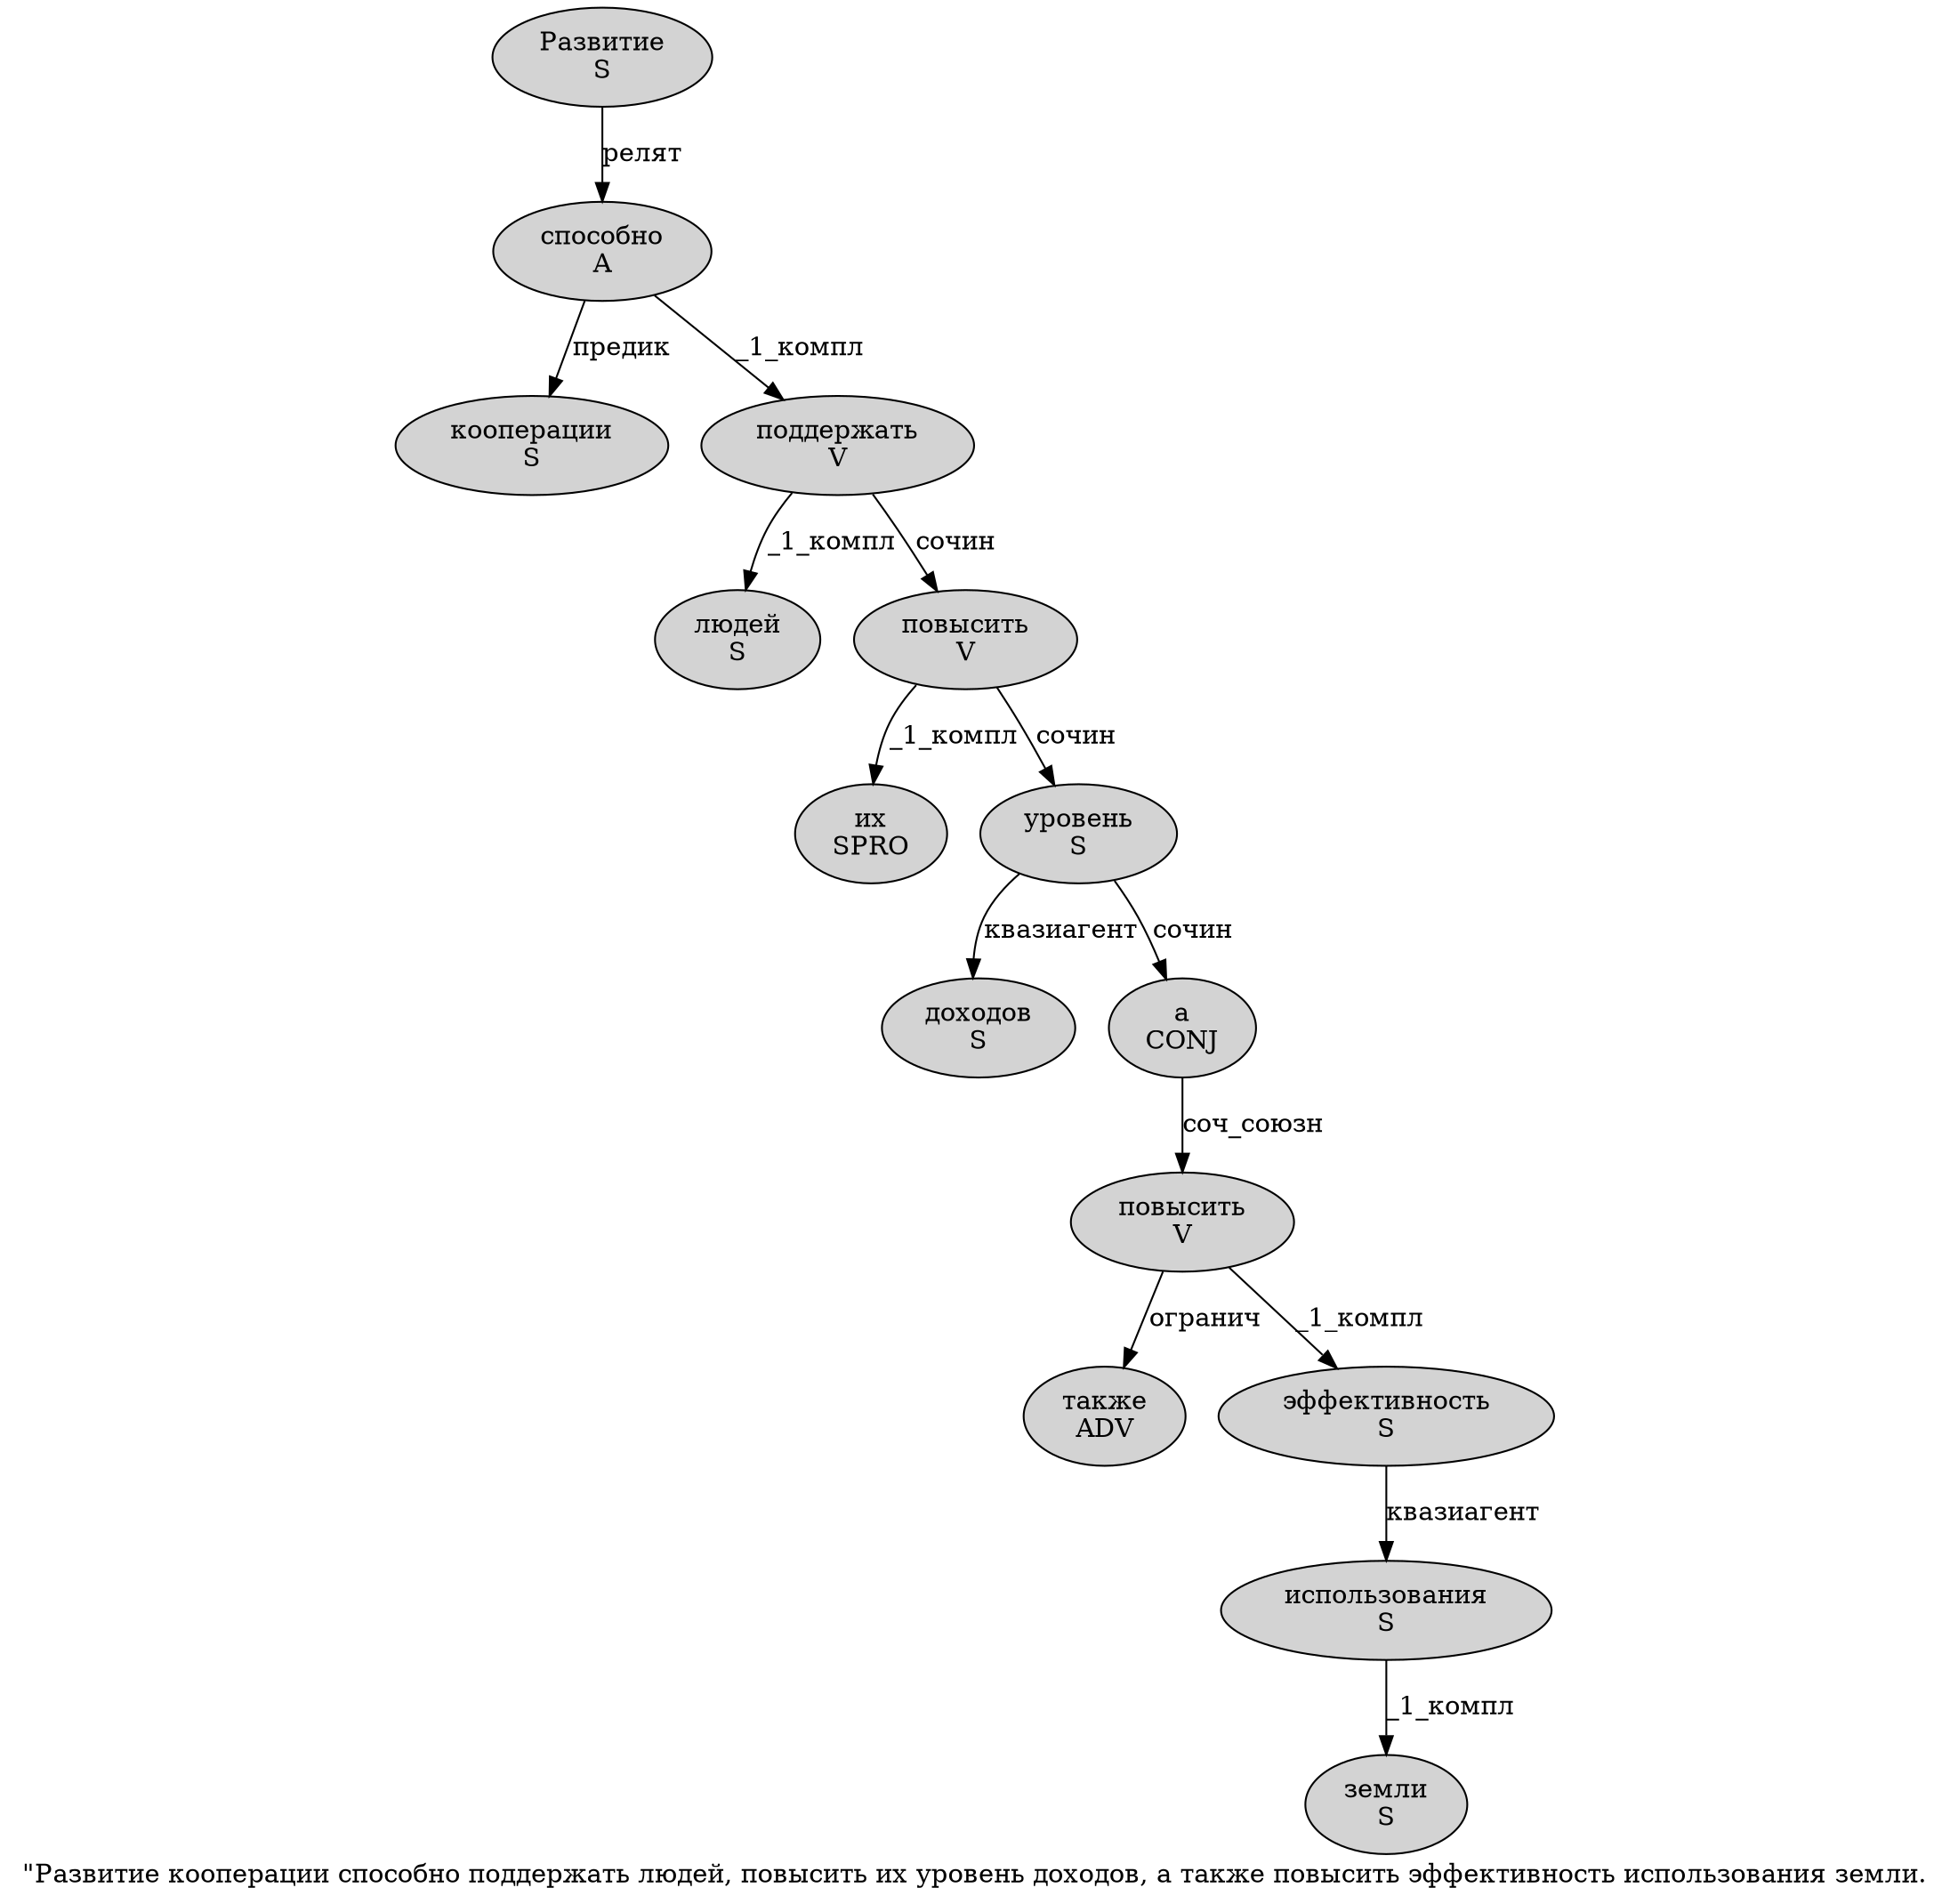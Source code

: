 digraph SENTENCE_178 {
	graph [label="\"Развитие кооперации способно поддержать людей, повысить их уровень доходов, а также повысить эффективность использования земли."]
	node [style=filled]
		1 [label="Развитие
S" color="" fillcolor=lightgray penwidth=1 shape=ellipse]
		2 [label="кооперации
S" color="" fillcolor=lightgray penwidth=1 shape=ellipse]
		3 [label="способно
A" color="" fillcolor=lightgray penwidth=1 shape=ellipse]
		4 [label="поддержать
V" color="" fillcolor=lightgray penwidth=1 shape=ellipse]
		5 [label="людей
S" color="" fillcolor=lightgray penwidth=1 shape=ellipse]
		7 [label="повысить
V" color="" fillcolor=lightgray penwidth=1 shape=ellipse]
		8 [label="их
SPRO" color="" fillcolor=lightgray penwidth=1 shape=ellipse]
		9 [label="уровень
S" color="" fillcolor=lightgray penwidth=1 shape=ellipse]
		10 [label="доходов
S" color="" fillcolor=lightgray penwidth=1 shape=ellipse]
		12 [label="а
CONJ" color="" fillcolor=lightgray penwidth=1 shape=ellipse]
		13 [label="также
ADV" color="" fillcolor=lightgray penwidth=1 shape=ellipse]
		14 [label="повысить
V" color="" fillcolor=lightgray penwidth=1 shape=ellipse]
		15 [label="эффективность
S" color="" fillcolor=lightgray penwidth=1 shape=ellipse]
		16 [label="использования
S" color="" fillcolor=lightgray penwidth=1 shape=ellipse]
		17 [label="земли
S" color="" fillcolor=lightgray penwidth=1 shape=ellipse]
			9 -> 10 [label="квазиагент"]
			9 -> 12 [label="сочин"]
			1 -> 3 [label="релят"]
			12 -> 14 [label="соч_союзн"]
			7 -> 8 [label="_1_компл"]
			7 -> 9 [label="сочин"]
			3 -> 2 [label="предик"]
			3 -> 4 [label="_1_компл"]
			16 -> 17 [label="_1_компл"]
			4 -> 5 [label="_1_компл"]
			4 -> 7 [label="сочин"]
			15 -> 16 [label="квазиагент"]
			14 -> 13 [label="огранич"]
			14 -> 15 [label="_1_компл"]
}